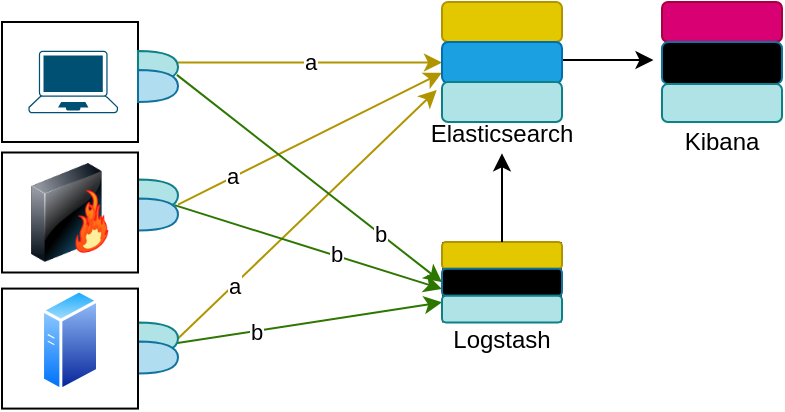 <mxfile version="21.3.2" type="device">
  <diagram name="Page-1" id="qr0LnexmCtOtnuwFvqrx">
    <mxGraphModel dx="2284" dy="782" grid="1" gridSize="10" guides="1" tooltips="1" connect="1" arrows="1" fold="1" page="1" pageScale="1" pageWidth="850" pageHeight="1100" math="0" shadow="0">
      <root>
        <mxCell id="0" />
        <mxCell id="1" parent="0" />
        <mxCell id="QDPDfENRomjT0SRszMlx-1" value="" style="rounded=0;whiteSpace=wrap;html=1;fillColor=none;" vertex="1" parent="1">
          <mxGeometry x="-690" y="90" width="68" height="60" as="geometry" />
        </mxCell>
        <mxCell id="QDPDfENRomjT0SRszMlx-2" value="" style="points=[[0.13,0.02,0],[0.5,0,0],[0.87,0.02,0],[0.885,0.4,0],[0.985,0.985,0],[0.5,1,0],[0.015,0.985,0],[0.115,0.4,0]];verticalLabelPosition=bottom;sketch=0;html=1;verticalAlign=top;aspect=fixed;align=center;pointerEvents=1;shape=mxgraph.cisco19.laptop;fillColor=#005073;strokeColor=none;" vertex="1" parent="1">
          <mxGeometry x="-676.79" y="104.33" width="44.79" height="31.35" as="geometry" />
        </mxCell>
        <mxCell id="QDPDfENRomjT0SRszMlx-3" value="" style="image;html=1;image=img/lib/clip_art/networking/Firewall-page1_128x128.png" vertex="1" parent="1">
          <mxGeometry x="-680" y="160.5" width="48" height="49.5" as="geometry" />
        </mxCell>
        <mxCell id="QDPDfENRomjT0SRszMlx-4" value="" style="image;aspect=fixed;perimeter=ellipsePerimeter;html=1;align=center;shadow=0;dashed=0;spacingTop=3;image=img/lib/active_directory/generic_server.svg;" vertex="1" parent="1">
          <mxGeometry x="-670.46" y="223.29" width="28.93" height="51.66" as="geometry" />
        </mxCell>
        <mxCell id="QDPDfENRomjT0SRszMlx-5" style="rounded=0;orthogonalLoop=1;jettySize=auto;html=1;entryX=0;entryY=0.25;entryDx=0;entryDy=0;exitX=0.7;exitY=0.1;exitDx=0;exitDy=0;exitPerimeter=0;fillColor=#60a917;strokeColor=#2D7600;" edge="1" parent="1" source="QDPDfENRomjT0SRszMlx-10" target="QDPDfENRomjT0SRszMlx-26">
          <mxGeometry relative="1" as="geometry" />
        </mxCell>
        <mxCell id="QDPDfENRomjT0SRszMlx-6" value="b" style="edgeLabel;html=1;align=center;verticalAlign=middle;resizable=0;points=[];" vertex="1" connectable="0" parent="QDPDfENRomjT0SRszMlx-5">
          <mxGeometry x="-0.349" relative="1" as="geometry">
            <mxPoint as="offset" />
          </mxGeometry>
        </mxCell>
        <mxCell id="QDPDfENRomjT0SRszMlx-7" style="rounded=0;orthogonalLoop=1;jettySize=auto;html=1;entryX=-0.044;entryY=0.2;entryDx=0;entryDy=0;fillColor=#e3c800;strokeColor=#B09500;exitX=1;exitY=0.5;exitDx=0;exitDy=0;exitPerimeter=0;entryPerimeter=0;" edge="1" parent="1" source="QDPDfENRomjT0SRszMlx-9" target="QDPDfENRomjT0SRszMlx-35">
          <mxGeometry relative="1" as="geometry" />
        </mxCell>
        <mxCell id="QDPDfENRomjT0SRszMlx-8" value="a" style="edgeLabel;html=1;align=center;verticalAlign=middle;resizable=0;points=[];" vertex="1" connectable="0" parent="QDPDfENRomjT0SRszMlx-7">
          <mxGeometry x="-0.576" relative="1" as="geometry">
            <mxPoint as="offset" />
          </mxGeometry>
        </mxCell>
        <mxCell id="QDPDfENRomjT0SRszMlx-9" value="" style="shape=or;whiteSpace=wrap;html=1;fillColor=#b0e3e6;strokeColor=#0e8088;" vertex="1" parent="1">
          <mxGeometry x="-622" y="240.25" width="20" height="16" as="geometry" />
        </mxCell>
        <mxCell id="QDPDfENRomjT0SRszMlx-10" value="" style="shape=or;whiteSpace=wrap;html=1;fillColor=#b1ddf0;strokeColor=#10739e;" vertex="1" parent="1">
          <mxGeometry x="-622" y="249.75" width="20" height="16" as="geometry" />
        </mxCell>
        <mxCell id="QDPDfENRomjT0SRszMlx-11" value="Elasticsearch" style="text;html=1;strokeColor=none;fillColor=none;align=center;verticalAlign=middle;whiteSpace=wrap;rounded=0;" vertex="1" parent="1">
          <mxGeometry x="-470" y="135.68" width="60" height="20" as="geometry" />
        </mxCell>
        <mxCell id="QDPDfENRomjT0SRszMlx-12" value="" style="shape=or;whiteSpace=wrap;html=1;fillColor=#b0e3e6;strokeColor=#0e8088;" vertex="1" parent="1">
          <mxGeometry x="-622" y="168.75" width="20" height="16" as="geometry" />
        </mxCell>
        <mxCell id="QDPDfENRomjT0SRszMlx-13" style="rounded=0;orthogonalLoop=1;jettySize=auto;html=1;entryX=0;entryY=0.75;entryDx=0;entryDy=0;exitX=0.914;exitY=0.208;exitDx=0;exitDy=0;exitPerimeter=0;fillColor=#60a917;strokeColor=#2D7600;" edge="1" parent="1" source="QDPDfENRomjT0SRszMlx-17" target="QDPDfENRomjT0SRszMlx-25">
          <mxGeometry relative="1" as="geometry" />
        </mxCell>
        <mxCell id="QDPDfENRomjT0SRszMlx-14" value="b" style="edgeLabel;html=1;align=center;verticalAlign=middle;resizable=0;points=[];" vertex="1" connectable="0" parent="QDPDfENRomjT0SRszMlx-13">
          <mxGeometry x="0.193" y="1" relative="1" as="geometry">
            <mxPoint as="offset" />
          </mxGeometry>
        </mxCell>
        <mxCell id="QDPDfENRomjT0SRszMlx-15" style="rounded=0;orthogonalLoop=1;jettySize=auto;html=1;entryX=0;entryY=0.75;entryDx=0;entryDy=0;fillColor=#e3c800;strokeColor=#B09500;" edge="1" parent="1" source="QDPDfENRomjT0SRszMlx-17" target="QDPDfENRomjT0SRszMlx-34">
          <mxGeometry relative="1" as="geometry" />
        </mxCell>
        <mxCell id="QDPDfENRomjT0SRszMlx-16" value="a" style="edgeLabel;html=1;align=center;verticalAlign=middle;resizable=0;points=[];" vertex="1" connectable="0" parent="QDPDfENRomjT0SRszMlx-15">
          <mxGeometry x="-0.586" y="1" relative="1" as="geometry">
            <mxPoint as="offset" />
          </mxGeometry>
        </mxCell>
        <mxCell id="QDPDfENRomjT0SRszMlx-17" value="" style="shape=or;whiteSpace=wrap;html=1;fillColor=#b1ddf0;strokeColor=#10739e;" vertex="1" parent="1">
          <mxGeometry x="-622" y="178.25" width="20" height="16" as="geometry" />
        </mxCell>
        <mxCell id="QDPDfENRomjT0SRszMlx-18" value="a" style="edgeStyle=orthogonalEdgeStyle;rounded=0;orthogonalLoop=1;jettySize=auto;html=1;entryX=0;entryY=0.5;entryDx=0;entryDy=0;fillColor=#e3c800;strokeColor=#B09500;" edge="1" parent="1" source="QDPDfENRomjT0SRszMlx-19" target="QDPDfENRomjT0SRszMlx-34">
          <mxGeometry relative="1" as="geometry">
            <mxPoint x="-480" y="112.5" as="targetPoint" />
            <Array as="points">
              <mxPoint x="-470" y="110" />
            </Array>
          </mxGeometry>
        </mxCell>
        <mxCell id="QDPDfENRomjT0SRszMlx-19" value="" style="shape=or;whiteSpace=wrap;html=1;fillColor=#b0e3e6;strokeColor=#0e8088;" vertex="1" parent="1">
          <mxGeometry x="-621.99" y="104.5" width="20" height="16" as="geometry" />
        </mxCell>
        <mxCell id="QDPDfENRomjT0SRszMlx-20" style="rounded=0;orthogonalLoop=1;jettySize=auto;html=1;entryX=0;entryY=0.5;entryDx=0;entryDy=0;exitX=0.971;exitY=0.152;exitDx=0;exitDy=0;exitPerimeter=0;fillColor=#60a917;strokeColor=#2D7600;" edge="1" parent="1" source="QDPDfENRomjT0SRszMlx-22" target="QDPDfENRomjT0SRszMlx-25">
          <mxGeometry relative="1" as="geometry" />
        </mxCell>
        <mxCell id="QDPDfENRomjT0SRszMlx-21" value="b" style="edgeLabel;html=1;align=center;verticalAlign=middle;resizable=0;points=[];" vertex="1" connectable="0" parent="QDPDfENRomjT0SRszMlx-20">
          <mxGeometry x="0.529" relative="1" as="geometry">
            <mxPoint as="offset" />
          </mxGeometry>
        </mxCell>
        <mxCell id="QDPDfENRomjT0SRszMlx-22" value="" style="shape=or;whiteSpace=wrap;html=1;fillColor=#b1ddf0;strokeColor=#10739e;" vertex="1" parent="1">
          <mxGeometry x="-621.99" y="114" width="20" height="16" as="geometry" />
        </mxCell>
        <mxCell id="QDPDfENRomjT0SRszMlx-23" value="" style="group;fillColor=#383838;" vertex="1" connectable="0" parent="1">
          <mxGeometry x="-470" y="200" width="60" height="40.25" as="geometry" />
        </mxCell>
        <mxCell id="QDPDfENRomjT0SRszMlx-24" value="" style="rounded=1;whiteSpace=wrap;html=1;fillColor=#e3c800;fontColor=#000000;strokeColor=#B09500;" vertex="1" parent="QDPDfENRomjT0SRszMlx-23">
          <mxGeometry width="60" height="13.417" as="geometry" />
        </mxCell>
        <mxCell id="QDPDfENRomjT0SRszMlx-25" value="" style="rounded=1;whiteSpace=wrap;html=1;fillColor=#000000;strokeColor=#10739e;" vertex="1" parent="QDPDfENRomjT0SRszMlx-23">
          <mxGeometry y="13.417" width="60" height="13.417" as="geometry" />
        </mxCell>
        <mxCell id="QDPDfENRomjT0SRszMlx-26" value="" style="rounded=1;whiteSpace=wrap;html=1;fillColor=#b0e3e6;strokeColor=#0e8088;" vertex="1" parent="QDPDfENRomjT0SRszMlx-23">
          <mxGeometry y="26.833" width="60" height="13.417" as="geometry" />
        </mxCell>
        <mxCell id="QDPDfENRomjT0SRszMlx-27" value="Logstash" style="text;html=1;strokeColor=none;fillColor=none;align=center;verticalAlign=middle;whiteSpace=wrap;rounded=0;" vertex="1" parent="1">
          <mxGeometry x="-470" y="238.25" width="60" height="21.75" as="geometry" />
        </mxCell>
        <mxCell id="QDPDfENRomjT0SRszMlx-28" value="Kibana" style="text;html=1;strokeColor=none;fillColor=none;align=center;verticalAlign=middle;whiteSpace=wrap;rounded=0;" vertex="1" parent="1">
          <mxGeometry x="-360" y="140" width="60" height="20" as="geometry" />
        </mxCell>
        <mxCell id="QDPDfENRomjT0SRszMlx-29" value="" style="rounded=1;whiteSpace=wrap;html=1;fillColor=#d80073;fontColor=#ffffff;strokeColor=#A50040;" vertex="1" parent="1">
          <mxGeometry x="-360" y="80" width="60" height="20" as="geometry" />
        </mxCell>
        <mxCell id="QDPDfENRomjT0SRszMlx-30" value="" style="rounded=1;whiteSpace=wrap;html=1;fillColor=#000000;strokeColor=#10739e;" vertex="1" parent="1">
          <mxGeometry x="-360" y="100" width="60" height="21" as="geometry" />
        </mxCell>
        <mxCell id="QDPDfENRomjT0SRszMlx-31" value="" style="rounded=1;whiteSpace=wrap;html=1;fillColor=#b0e3e6;strokeColor=#0e8088;" vertex="1" parent="1">
          <mxGeometry x="-360" y="121" width="60" height="19" as="geometry" />
        </mxCell>
        <mxCell id="QDPDfENRomjT0SRszMlx-32" value="" style="rounded=1;whiteSpace=wrap;html=1;fillColor=#e3c800;fontColor=#000000;strokeColor=#B09500;" vertex="1" parent="1">
          <mxGeometry x="-470" y="80" width="60" height="20" as="geometry" />
        </mxCell>
        <mxCell id="QDPDfENRomjT0SRszMlx-33" style="edgeStyle=orthogonalEdgeStyle;rounded=0;orthogonalLoop=1;jettySize=auto;html=1;entryX=-0.071;entryY=0.429;entryDx=0;entryDy=0;entryPerimeter=0;" edge="1" parent="1" source="QDPDfENRomjT0SRszMlx-34" target="QDPDfENRomjT0SRszMlx-30">
          <mxGeometry relative="1" as="geometry">
            <Array as="points">
              <mxPoint x="-400" y="109" />
              <mxPoint x="-400" y="109" />
            </Array>
          </mxGeometry>
        </mxCell>
        <mxCell id="QDPDfENRomjT0SRszMlx-34" value="" style="rounded=1;whiteSpace=wrap;html=1;fillColor=#1ba1e2;strokeColor=#006EAF;fontColor=#ffffff;" vertex="1" parent="1">
          <mxGeometry x="-470" y="100" width="60" height="20.5" as="geometry" />
        </mxCell>
        <mxCell id="QDPDfENRomjT0SRszMlx-35" value="" style="rounded=1;whiteSpace=wrap;html=1;fillColor=#b0e3e6;strokeColor=#0e8088;" vertex="1" parent="1">
          <mxGeometry x="-470" y="120" width="60" height="20" as="geometry" />
        </mxCell>
        <mxCell id="QDPDfENRomjT0SRszMlx-36" style="edgeStyle=orthogonalEdgeStyle;rounded=0;orthogonalLoop=1;jettySize=auto;html=1;" edge="1" parent="1" source="QDPDfENRomjT0SRszMlx-24" target="QDPDfENRomjT0SRszMlx-11">
          <mxGeometry relative="1" as="geometry" />
        </mxCell>
        <mxCell id="QDPDfENRomjT0SRszMlx-37" value="" style="rounded=0;whiteSpace=wrap;html=1;fillColor=none;" vertex="1" parent="1">
          <mxGeometry x="-690" y="155.25" width="68" height="60" as="geometry" />
        </mxCell>
        <mxCell id="QDPDfENRomjT0SRszMlx-38" value="" style="rounded=0;whiteSpace=wrap;html=1;fillColor=none;" vertex="1" parent="1">
          <mxGeometry x="-690" y="223.29" width="68" height="60" as="geometry" />
        </mxCell>
      </root>
    </mxGraphModel>
  </diagram>
</mxfile>
